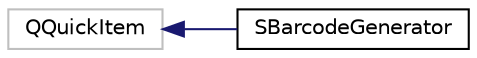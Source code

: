 digraph "Graphical Class Hierarchy"
{
 // INTERACTIVE_SVG=YES
 // LATEX_PDF_SIZE
  edge [fontname="Helvetica",fontsize="10",labelfontname="Helvetica",labelfontsize="10"];
  node [fontname="Helvetica",fontsize="10",shape=record];
  rankdir="LR";
  Node7 [label="QQuickItem",height=0.2,width=0.4,color="grey75", fillcolor="white", style="filled",tooltip=" "];
  Node7 -> Node0 [dir="back",color="midnightblue",fontsize="10",style="solid",fontname="Helvetica"];
  Node0 [label="SBarcodeGenerator",height=0.2,width=0.4,color="black", fillcolor="white", style="filled",URL="$d2/dec/class_s_barcode_generator.html",tooltip="The SBarcodeGenerator class allows you to configure, generate & save barcodes."];
}
